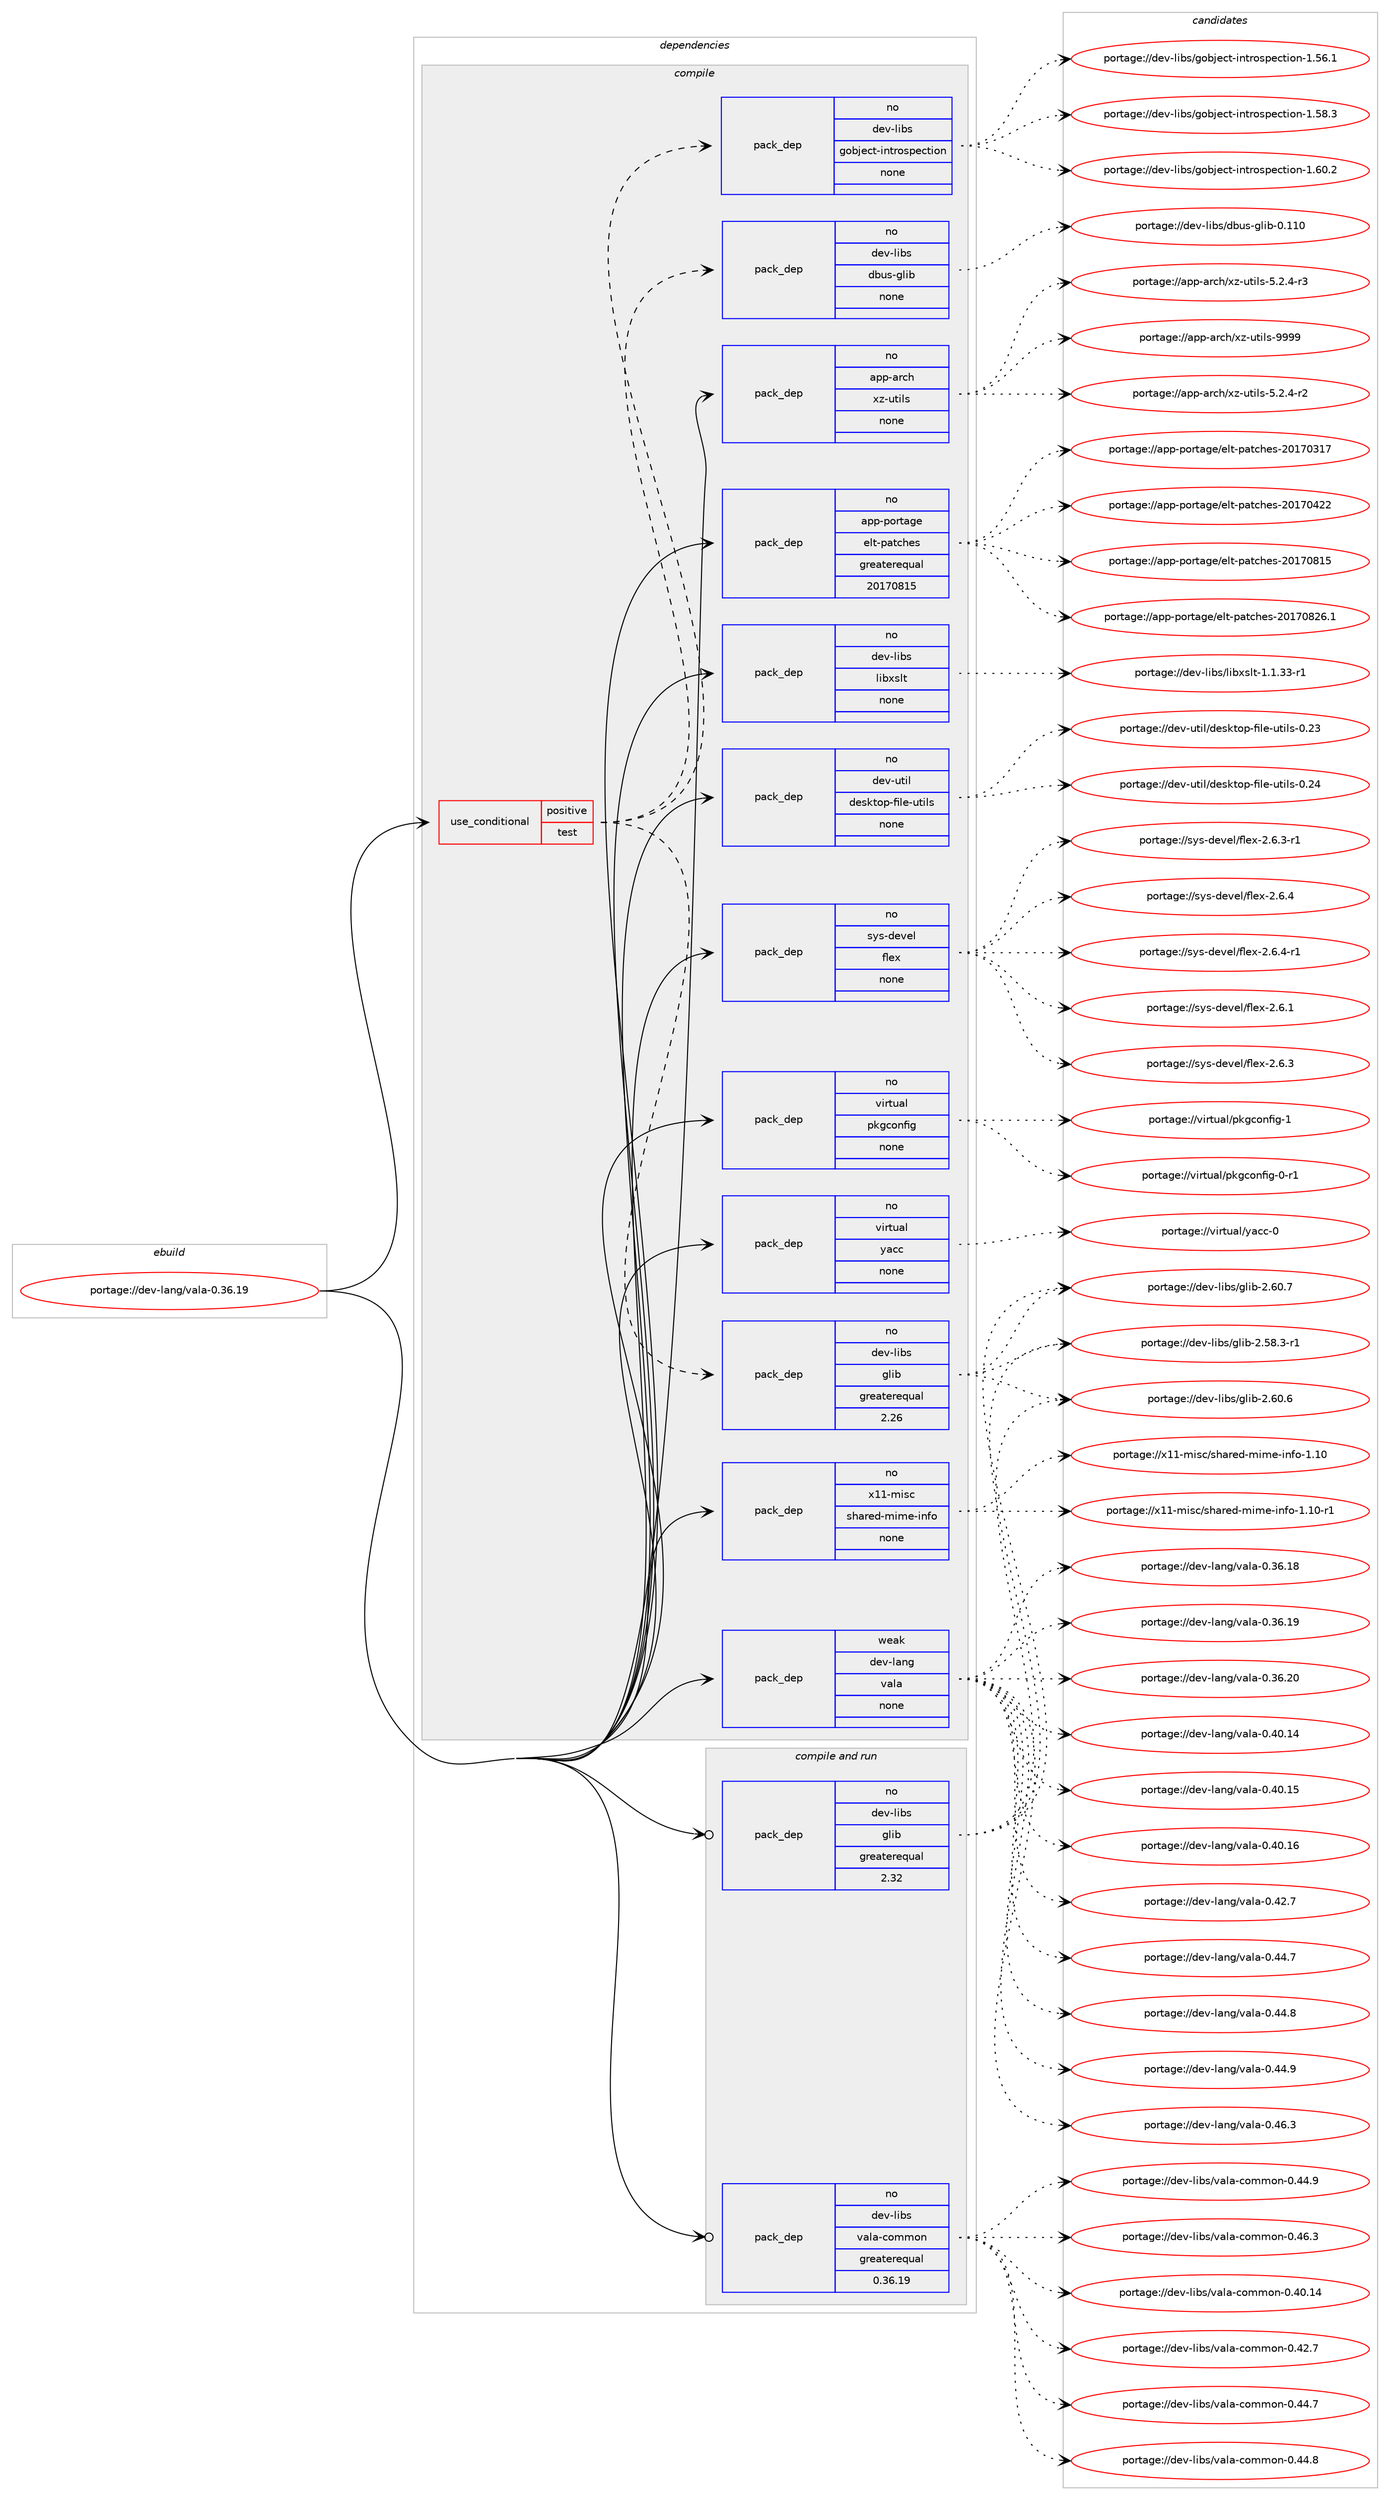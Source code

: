digraph prolog {

# *************
# Graph options
# *************

newrank=true;
concentrate=true;
compound=true;
graph [rankdir=LR,fontname=Helvetica,fontsize=10,ranksep=1.5];#, ranksep=2.5, nodesep=0.2];
edge  [arrowhead=vee];
node  [fontname=Helvetica,fontsize=10];

# **********
# The ebuild
# **********

subgraph cluster_leftcol {
color=gray;
rank=same;
label=<<i>ebuild</i>>;
id [label="portage://dev-lang/vala-0.36.19", color=red, width=4, href="../dev-lang/vala-0.36.19.svg"];
}

# ****************
# The dependencies
# ****************

subgraph cluster_midcol {
color=gray;
label=<<i>dependencies</i>>;
subgraph cluster_compile {
fillcolor="#eeeeee";
style=filled;
label=<<i>compile</i>>;
subgraph cond20226 {
dependency97065 [label=<<TABLE BORDER="0" CELLBORDER="1" CELLSPACING="0" CELLPADDING="4"><TR><TD ROWSPAN="3" CELLPADDING="10">use_conditional</TD></TR><TR><TD>positive</TD></TR><TR><TD>test</TD></TR></TABLE>>, shape=none, color=red];
subgraph pack73963 {
dependency97066 [label=<<TABLE BORDER="0" CELLBORDER="1" CELLSPACING="0" CELLPADDING="4" WIDTH="220"><TR><TD ROWSPAN="6" CELLPADDING="30">pack_dep</TD></TR><TR><TD WIDTH="110">no</TD></TR><TR><TD>dev-libs</TD></TR><TR><TD>dbus-glib</TD></TR><TR><TD>none</TD></TR><TR><TD></TD></TR></TABLE>>, shape=none, color=blue];
}
dependency97065:e -> dependency97066:w [weight=20,style="dashed",arrowhead="vee"];
subgraph pack73964 {
dependency97067 [label=<<TABLE BORDER="0" CELLBORDER="1" CELLSPACING="0" CELLPADDING="4" WIDTH="220"><TR><TD ROWSPAN="6" CELLPADDING="30">pack_dep</TD></TR><TR><TD WIDTH="110">no</TD></TR><TR><TD>dev-libs</TD></TR><TR><TD>glib</TD></TR><TR><TD>greaterequal</TD></TR><TR><TD>2.26</TD></TR></TABLE>>, shape=none, color=blue];
}
dependency97065:e -> dependency97067:w [weight=20,style="dashed",arrowhead="vee"];
subgraph pack73965 {
dependency97068 [label=<<TABLE BORDER="0" CELLBORDER="1" CELLSPACING="0" CELLPADDING="4" WIDTH="220"><TR><TD ROWSPAN="6" CELLPADDING="30">pack_dep</TD></TR><TR><TD WIDTH="110">no</TD></TR><TR><TD>dev-libs</TD></TR><TR><TD>gobject-introspection</TD></TR><TR><TD>none</TD></TR><TR><TD></TD></TR></TABLE>>, shape=none, color=blue];
}
dependency97065:e -> dependency97068:w [weight=20,style="dashed",arrowhead="vee"];
}
id:e -> dependency97065:w [weight=20,style="solid",arrowhead="vee"];
subgraph pack73966 {
dependency97069 [label=<<TABLE BORDER="0" CELLBORDER="1" CELLSPACING="0" CELLPADDING="4" WIDTH="220"><TR><TD ROWSPAN="6" CELLPADDING="30">pack_dep</TD></TR><TR><TD WIDTH="110">no</TD></TR><TR><TD>app-arch</TD></TR><TR><TD>xz-utils</TD></TR><TR><TD>none</TD></TR><TR><TD></TD></TR></TABLE>>, shape=none, color=blue];
}
id:e -> dependency97069:w [weight=20,style="solid",arrowhead="vee"];
subgraph pack73967 {
dependency97070 [label=<<TABLE BORDER="0" CELLBORDER="1" CELLSPACING="0" CELLPADDING="4" WIDTH="220"><TR><TD ROWSPAN="6" CELLPADDING="30">pack_dep</TD></TR><TR><TD WIDTH="110">no</TD></TR><TR><TD>app-portage</TD></TR><TR><TD>elt-patches</TD></TR><TR><TD>greaterequal</TD></TR><TR><TD>20170815</TD></TR></TABLE>>, shape=none, color=blue];
}
id:e -> dependency97070:w [weight=20,style="solid",arrowhead="vee"];
subgraph pack73968 {
dependency97071 [label=<<TABLE BORDER="0" CELLBORDER="1" CELLSPACING="0" CELLPADDING="4" WIDTH="220"><TR><TD ROWSPAN="6" CELLPADDING="30">pack_dep</TD></TR><TR><TD WIDTH="110">no</TD></TR><TR><TD>dev-libs</TD></TR><TR><TD>libxslt</TD></TR><TR><TD>none</TD></TR><TR><TD></TD></TR></TABLE>>, shape=none, color=blue];
}
id:e -> dependency97071:w [weight=20,style="solid",arrowhead="vee"];
subgraph pack73969 {
dependency97072 [label=<<TABLE BORDER="0" CELLBORDER="1" CELLSPACING="0" CELLPADDING="4" WIDTH="220"><TR><TD ROWSPAN="6" CELLPADDING="30">pack_dep</TD></TR><TR><TD WIDTH="110">no</TD></TR><TR><TD>dev-util</TD></TR><TR><TD>desktop-file-utils</TD></TR><TR><TD>none</TD></TR><TR><TD></TD></TR></TABLE>>, shape=none, color=blue];
}
id:e -> dependency97072:w [weight=20,style="solid",arrowhead="vee"];
subgraph pack73970 {
dependency97073 [label=<<TABLE BORDER="0" CELLBORDER="1" CELLSPACING="0" CELLPADDING="4" WIDTH="220"><TR><TD ROWSPAN="6" CELLPADDING="30">pack_dep</TD></TR><TR><TD WIDTH="110">no</TD></TR><TR><TD>sys-devel</TD></TR><TR><TD>flex</TD></TR><TR><TD>none</TD></TR><TR><TD></TD></TR></TABLE>>, shape=none, color=blue];
}
id:e -> dependency97073:w [weight=20,style="solid",arrowhead="vee"];
subgraph pack73971 {
dependency97074 [label=<<TABLE BORDER="0" CELLBORDER="1" CELLSPACING="0" CELLPADDING="4" WIDTH="220"><TR><TD ROWSPAN="6" CELLPADDING="30">pack_dep</TD></TR><TR><TD WIDTH="110">no</TD></TR><TR><TD>virtual</TD></TR><TR><TD>pkgconfig</TD></TR><TR><TD>none</TD></TR><TR><TD></TD></TR></TABLE>>, shape=none, color=blue];
}
id:e -> dependency97074:w [weight=20,style="solid",arrowhead="vee"];
subgraph pack73972 {
dependency97075 [label=<<TABLE BORDER="0" CELLBORDER="1" CELLSPACING="0" CELLPADDING="4" WIDTH="220"><TR><TD ROWSPAN="6" CELLPADDING="30">pack_dep</TD></TR><TR><TD WIDTH="110">no</TD></TR><TR><TD>virtual</TD></TR><TR><TD>yacc</TD></TR><TR><TD>none</TD></TR><TR><TD></TD></TR></TABLE>>, shape=none, color=blue];
}
id:e -> dependency97075:w [weight=20,style="solid",arrowhead="vee"];
subgraph pack73973 {
dependency97076 [label=<<TABLE BORDER="0" CELLBORDER="1" CELLSPACING="0" CELLPADDING="4" WIDTH="220"><TR><TD ROWSPAN="6" CELLPADDING="30">pack_dep</TD></TR><TR><TD WIDTH="110">no</TD></TR><TR><TD>x11-misc</TD></TR><TR><TD>shared-mime-info</TD></TR><TR><TD>none</TD></TR><TR><TD></TD></TR></TABLE>>, shape=none, color=blue];
}
id:e -> dependency97076:w [weight=20,style="solid",arrowhead="vee"];
subgraph pack73974 {
dependency97077 [label=<<TABLE BORDER="0" CELLBORDER="1" CELLSPACING="0" CELLPADDING="4" WIDTH="220"><TR><TD ROWSPAN="6" CELLPADDING="30">pack_dep</TD></TR><TR><TD WIDTH="110">weak</TD></TR><TR><TD>dev-lang</TD></TR><TR><TD>vala</TD></TR><TR><TD>none</TD></TR><TR><TD></TD></TR></TABLE>>, shape=none, color=blue];
}
id:e -> dependency97077:w [weight=20,style="solid",arrowhead="vee"];
}
subgraph cluster_compileandrun {
fillcolor="#eeeeee";
style=filled;
label=<<i>compile and run</i>>;
subgraph pack73975 {
dependency97078 [label=<<TABLE BORDER="0" CELLBORDER="1" CELLSPACING="0" CELLPADDING="4" WIDTH="220"><TR><TD ROWSPAN="6" CELLPADDING="30">pack_dep</TD></TR><TR><TD WIDTH="110">no</TD></TR><TR><TD>dev-libs</TD></TR><TR><TD>glib</TD></TR><TR><TD>greaterequal</TD></TR><TR><TD>2.32</TD></TR></TABLE>>, shape=none, color=blue];
}
id:e -> dependency97078:w [weight=20,style="solid",arrowhead="odotvee"];
subgraph pack73976 {
dependency97079 [label=<<TABLE BORDER="0" CELLBORDER="1" CELLSPACING="0" CELLPADDING="4" WIDTH="220"><TR><TD ROWSPAN="6" CELLPADDING="30">pack_dep</TD></TR><TR><TD WIDTH="110">no</TD></TR><TR><TD>dev-libs</TD></TR><TR><TD>vala-common</TD></TR><TR><TD>greaterequal</TD></TR><TR><TD>0.36.19</TD></TR></TABLE>>, shape=none, color=blue];
}
id:e -> dependency97079:w [weight=20,style="solid",arrowhead="odotvee"];
}
subgraph cluster_run {
fillcolor="#eeeeee";
style=filled;
label=<<i>run</i>>;
}
}

# **************
# The candidates
# **************

subgraph cluster_choices {
rank=same;
color=gray;
label=<<i>candidates</i>>;

subgraph choice73963 {
color=black;
nodesep=1;
choiceportage100101118451081059811547100981171154510310810598454846494948 [label="portage://dev-libs/dbus-glib-0.110", color=red, width=4,href="../dev-libs/dbus-glib-0.110.svg"];
dependency97066:e -> choiceportage100101118451081059811547100981171154510310810598454846494948:w [style=dotted,weight="100"];
}
subgraph choice73964 {
color=black;
nodesep=1;
choiceportage10010111845108105981154710310810598455046535646514511449 [label="portage://dev-libs/glib-2.58.3-r1", color=red, width=4,href="../dev-libs/glib-2.58.3-r1.svg"];
choiceportage1001011184510810598115471031081059845504654484654 [label="portage://dev-libs/glib-2.60.6", color=red, width=4,href="../dev-libs/glib-2.60.6.svg"];
choiceportage1001011184510810598115471031081059845504654484655 [label="portage://dev-libs/glib-2.60.7", color=red, width=4,href="../dev-libs/glib-2.60.7.svg"];
dependency97067:e -> choiceportage10010111845108105981154710310810598455046535646514511449:w [style=dotted,weight="100"];
dependency97067:e -> choiceportage1001011184510810598115471031081059845504654484654:w [style=dotted,weight="100"];
dependency97067:e -> choiceportage1001011184510810598115471031081059845504654484655:w [style=dotted,weight="100"];
}
subgraph choice73965 {
color=black;
nodesep=1;
choiceportage1001011184510810598115471031119810610199116451051101161141111151121019911610511111045494653544649 [label="portage://dev-libs/gobject-introspection-1.56.1", color=red, width=4,href="../dev-libs/gobject-introspection-1.56.1.svg"];
choiceportage1001011184510810598115471031119810610199116451051101161141111151121019911610511111045494653564651 [label="portage://dev-libs/gobject-introspection-1.58.3", color=red, width=4,href="../dev-libs/gobject-introspection-1.58.3.svg"];
choiceportage1001011184510810598115471031119810610199116451051101161141111151121019911610511111045494654484650 [label="portage://dev-libs/gobject-introspection-1.60.2", color=red, width=4,href="../dev-libs/gobject-introspection-1.60.2.svg"];
dependency97068:e -> choiceportage1001011184510810598115471031119810610199116451051101161141111151121019911610511111045494653544649:w [style=dotted,weight="100"];
dependency97068:e -> choiceportage1001011184510810598115471031119810610199116451051101161141111151121019911610511111045494653564651:w [style=dotted,weight="100"];
dependency97068:e -> choiceportage1001011184510810598115471031119810610199116451051101161141111151121019911610511111045494654484650:w [style=dotted,weight="100"];
}
subgraph choice73966 {
color=black;
nodesep=1;
choiceportage9711211245971149910447120122451171161051081154553465046524511450 [label="portage://app-arch/xz-utils-5.2.4-r2", color=red, width=4,href="../app-arch/xz-utils-5.2.4-r2.svg"];
choiceportage9711211245971149910447120122451171161051081154553465046524511451 [label="portage://app-arch/xz-utils-5.2.4-r3", color=red, width=4,href="../app-arch/xz-utils-5.2.4-r3.svg"];
choiceportage9711211245971149910447120122451171161051081154557575757 [label="portage://app-arch/xz-utils-9999", color=red, width=4,href="../app-arch/xz-utils-9999.svg"];
dependency97069:e -> choiceportage9711211245971149910447120122451171161051081154553465046524511450:w [style=dotted,weight="100"];
dependency97069:e -> choiceportage9711211245971149910447120122451171161051081154553465046524511451:w [style=dotted,weight="100"];
dependency97069:e -> choiceportage9711211245971149910447120122451171161051081154557575757:w [style=dotted,weight="100"];
}
subgraph choice73967 {
color=black;
nodesep=1;
choiceportage97112112451121111141169710310147101108116451129711699104101115455048495548514955 [label="portage://app-portage/elt-patches-20170317", color=red, width=4,href="../app-portage/elt-patches-20170317.svg"];
choiceportage97112112451121111141169710310147101108116451129711699104101115455048495548525050 [label="portage://app-portage/elt-patches-20170422", color=red, width=4,href="../app-portage/elt-patches-20170422.svg"];
choiceportage97112112451121111141169710310147101108116451129711699104101115455048495548564953 [label="portage://app-portage/elt-patches-20170815", color=red, width=4,href="../app-portage/elt-patches-20170815.svg"];
choiceportage971121124511211111411697103101471011081164511297116991041011154550484955485650544649 [label="portage://app-portage/elt-patches-20170826.1", color=red, width=4,href="../app-portage/elt-patches-20170826.1.svg"];
dependency97070:e -> choiceportage97112112451121111141169710310147101108116451129711699104101115455048495548514955:w [style=dotted,weight="100"];
dependency97070:e -> choiceportage97112112451121111141169710310147101108116451129711699104101115455048495548525050:w [style=dotted,weight="100"];
dependency97070:e -> choiceportage97112112451121111141169710310147101108116451129711699104101115455048495548564953:w [style=dotted,weight="100"];
dependency97070:e -> choiceportage971121124511211111411697103101471011081164511297116991041011154550484955485650544649:w [style=dotted,weight="100"];
}
subgraph choice73968 {
color=black;
nodesep=1;
choiceportage10010111845108105981154710810598120115108116454946494651514511449 [label="portage://dev-libs/libxslt-1.1.33-r1", color=red, width=4,href="../dev-libs/libxslt-1.1.33-r1.svg"];
dependency97071:e -> choiceportage10010111845108105981154710810598120115108116454946494651514511449:w [style=dotted,weight="100"];
}
subgraph choice73969 {
color=black;
nodesep=1;
choiceportage100101118451171161051084710010111510711611111245102105108101451171161051081154548465051 [label="portage://dev-util/desktop-file-utils-0.23", color=red, width=4,href="../dev-util/desktop-file-utils-0.23.svg"];
choiceportage100101118451171161051084710010111510711611111245102105108101451171161051081154548465052 [label="portage://dev-util/desktop-file-utils-0.24", color=red, width=4,href="../dev-util/desktop-file-utils-0.24.svg"];
dependency97072:e -> choiceportage100101118451171161051084710010111510711611111245102105108101451171161051081154548465051:w [style=dotted,weight="100"];
dependency97072:e -> choiceportage100101118451171161051084710010111510711611111245102105108101451171161051081154548465052:w [style=dotted,weight="100"];
}
subgraph choice73970 {
color=black;
nodesep=1;
choiceportage1151211154510010111810110847102108101120455046544649 [label="portage://sys-devel/flex-2.6.1", color=red, width=4,href="../sys-devel/flex-2.6.1.svg"];
choiceportage1151211154510010111810110847102108101120455046544651 [label="portage://sys-devel/flex-2.6.3", color=red, width=4,href="../sys-devel/flex-2.6.3.svg"];
choiceportage11512111545100101118101108471021081011204550465446514511449 [label="portage://sys-devel/flex-2.6.3-r1", color=red, width=4,href="../sys-devel/flex-2.6.3-r1.svg"];
choiceportage1151211154510010111810110847102108101120455046544652 [label="portage://sys-devel/flex-2.6.4", color=red, width=4,href="../sys-devel/flex-2.6.4.svg"];
choiceportage11512111545100101118101108471021081011204550465446524511449 [label="portage://sys-devel/flex-2.6.4-r1", color=red, width=4,href="../sys-devel/flex-2.6.4-r1.svg"];
dependency97073:e -> choiceportage1151211154510010111810110847102108101120455046544649:w [style=dotted,weight="100"];
dependency97073:e -> choiceportage1151211154510010111810110847102108101120455046544651:w [style=dotted,weight="100"];
dependency97073:e -> choiceportage11512111545100101118101108471021081011204550465446514511449:w [style=dotted,weight="100"];
dependency97073:e -> choiceportage1151211154510010111810110847102108101120455046544652:w [style=dotted,weight="100"];
dependency97073:e -> choiceportage11512111545100101118101108471021081011204550465446524511449:w [style=dotted,weight="100"];
}
subgraph choice73971 {
color=black;
nodesep=1;
choiceportage11810511411611797108471121071039911111010210510345484511449 [label="portage://virtual/pkgconfig-0-r1", color=red, width=4,href="../virtual/pkgconfig-0-r1.svg"];
choiceportage1181051141161179710847112107103991111101021051034549 [label="portage://virtual/pkgconfig-1", color=red, width=4,href="../virtual/pkgconfig-1.svg"];
dependency97074:e -> choiceportage11810511411611797108471121071039911111010210510345484511449:w [style=dotted,weight="100"];
dependency97074:e -> choiceportage1181051141161179710847112107103991111101021051034549:w [style=dotted,weight="100"];
}
subgraph choice73972 {
color=black;
nodesep=1;
choiceportage11810511411611797108471219799994548 [label="portage://virtual/yacc-0", color=red, width=4,href="../virtual/yacc-0.svg"];
dependency97075:e -> choiceportage11810511411611797108471219799994548:w [style=dotted,weight="100"];
}
subgraph choice73973 {
color=black;
nodesep=1;
choiceportage12049494510910511599471151049711410110045109105109101451051101021114549464948 [label="portage://x11-misc/shared-mime-info-1.10", color=red, width=4,href="../x11-misc/shared-mime-info-1.10.svg"];
choiceportage120494945109105115994711510497114101100451091051091014510511010211145494649484511449 [label="portage://x11-misc/shared-mime-info-1.10-r1", color=red, width=4,href="../x11-misc/shared-mime-info-1.10-r1.svg"];
dependency97076:e -> choiceportage12049494510910511599471151049711410110045109105109101451051101021114549464948:w [style=dotted,weight="100"];
dependency97076:e -> choiceportage120494945109105115994711510497114101100451091051091014510511010211145494649484511449:w [style=dotted,weight="100"];
}
subgraph choice73974 {
color=black;
nodesep=1;
choiceportage10010111845108971101034711897108974548465154464956 [label="portage://dev-lang/vala-0.36.18", color=red, width=4,href="../dev-lang/vala-0.36.18.svg"];
choiceportage10010111845108971101034711897108974548465154464957 [label="portage://dev-lang/vala-0.36.19", color=red, width=4,href="../dev-lang/vala-0.36.19.svg"];
choiceportage10010111845108971101034711897108974548465154465048 [label="portage://dev-lang/vala-0.36.20", color=red, width=4,href="../dev-lang/vala-0.36.20.svg"];
choiceportage10010111845108971101034711897108974548465248464952 [label="portage://dev-lang/vala-0.40.14", color=red, width=4,href="../dev-lang/vala-0.40.14.svg"];
choiceportage10010111845108971101034711897108974548465248464953 [label="portage://dev-lang/vala-0.40.15", color=red, width=4,href="../dev-lang/vala-0.40.15.svg"];
choiceportage10010111845108971101034711897108974548465248464954 [label="portage://dev-lang/vala-0.40.16", color=red, width=4,href="../dev-lang/vala-0.40.16.svg"];
choiceportage100101118451089711010347118971089745484652504655 [label="portage://dev-lang/vala-0.42.7", color=red, width=4,href="../dev-lang/vala-0.42.7.svg"];
choiceportage100101118451089711010347118971089745484652524655 [label="portage://dev-lang/vala-0.44.7", color=red, width=4,href="../dev-lang/vala-0.44.7.svg"];
choiceportage100101118451089711010347118971089745484652524656 [label="portage://dev-lang/vala-0.44.8", color=red, width=4,href="../dev-lang/vala-0.44.8.svg"];
choiceportage100101118451089711010347118971089745484652524657 [label="portage://dev-lang/vala-0.44.9", color=red, width=4,href="../dev-lang/vala-0.44.9.svg"];
choiceportage100101118451089711010347118971089745484652544651 [label="portage://dev-lang/vala-0.46.3", color=red, width=4,href="../dev-lang/vala-0.46.3.svg"];
dependency97077:e -> choiceportage10010111845108971101034711897108974548465154464956:w [style=dotted,weight="100"];
dependency97077:e -> choiceportage10010111845108971101034711897108974548465154464957:w [style=dotted,weight="100"];
dependency97077:e -> choiceportage10010111845108971101034711897108974548465154465048:w [style=dotted,weight="100"];
dependency97077:e -> choiceportage10010111845108971101034711897108974548465248464952:w [style=dotted,weight="100"];
dependency97077:e -> choiceportage10010111845108971101034711897108974548465248464953:w [style=dotted,weight="100"];
dependency97077:e -> choiceportage10010111845108971101034711897108974548465248464954:w [style=dotted,weight="100"];
dependency97077:e -> choiceportage100101118451089711010347118971089745484652504655:w [style=dotted,weight="100"];
dependency97077:e -> choiceportage100101118451089711010347118971089745484652524655:w [style=dotted,weight="100"];
dependency97077:e -> choiceportage100101118451089711010347118971089745484652524656:w [style=dotted,weight="100"];
dependency97077:e -> choiceportage100101118451089711010347118971089745484652524657:w [style=dotted,weight="100"];
dependency97077:e -> choiceportage100101118451089711010347118971089745484652544651:w [style=dotted,weight="100"];
}
subgraph choice73975 {
color=black;
nodesep=1;
choiceportage10010111845108105981154710310810598455046535646514511449 [label="portage://dev-libs/glib-2.58.3-r1", color=red, width=4,href="../dev-libs/glib-2.58.3-r1.svg"];
choiceportage1001011184510810598115471031081059845504654484654 [label="portage://dev-libs/glib-2.60.6", color=red, width=4,href="../dev-libs/glib-2.60.6.svg"];
choiceportage1001011184510810598115471031081059845504654484655 [label="portage://dev-libs/glib-2.60.7", color=red, width=4,href="../dev-libs/glib-2.60.7.svg"];
dependency97078:e -> choiceportage10010111845108105981154710310810598455046535646514511449:w [style=dotted,weight="100"];
dependency97078:e -> choiceportage1001011184510810598115471031081059845504654484654:w [style=dotted,weight="100"];
dependency97078:e -> choiceportage1001011184510810598115471031081059845504654484655:w [style=dotted,weight="100"];
}
subgraph choice73976 {
color=black;
nodesep=1;
choiceportage100101118451081059811547118971089745991111091091111104548465248464952 [label="portage://dev-libs/vala-common-0.40.14", color=red, width=4,href="../dev-libs/vala-common-0.40.14.svg"];
choiceportage1001011184510810598115471189710897459911110910911111045484652504655 [label="portage://dev-libs/vala-common-0.42.7", color=red, width=4,href="../dev-libs/vala-common-0.42.7.svg"];
choiceportage1001011184510810598115471189710897459911110910911111045484652524655 [label="portage://dev-libs/vala-common-0.44.7", color=red, width=4,href="../dev-libs/vala-common-0.44.7.svg"];
choiceportage1001011184510810598115471189710897459911110910911111045484652524656 [label="portage://dev-libs/vala-common-0.44.8", color=red, width=4,href="../dev-libs/vala-common-0.44.8.svg"];
choiceportage1001011184510810598115471189710897459911110910911111045484652524657 [label="portage://dev-libs/vala-common-0.44.9", color=red, width=4,href="../dev-libs/vala-common-0.44.9.svg"];
choiceportage1001011184510810598115471189710897459911110910911111045484652544651 [label="portage://dev-libs/vala-common-0.46.3", color=red, width=4,href="../dev-libs/vala-common-0.46.3.svg"];
dependency97079:e -> choiceportage100101118451081059811547118971089745991111091091111104548465248464952:w [style=dotted,weight="100"];
dependency97079:e -> choiceportage1001011184510810598115471189710897459911110910911111045484652504655:w [style=dotted,weight="100"];
dependency97079:e -> choiceportage1001011184510810598115471189710897459911110910911111045484652524655:w [style=dotted,weight="100"];
dependency97079:e -> choiceportage1001011184510810598115471189710897459911110910911111045484652524656:w [style=dotted,weight="100"];
dependency97079:e -> choiceportage1001011184510810598115471189710897459911110910911111045484652524657:w [style=dotted,weight="100"];
dependency97079:e -> choiceportage1001011184510810598115471189710897459911110910911111045484652544651:w [style=dotted,weight="100"];
}
}

}
